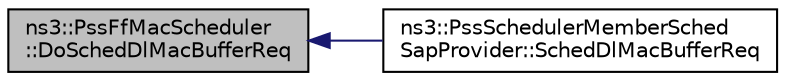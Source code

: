 digraph "ns3::PssFfMacScheduler::DoSchedDlMacBufferReq"
{
  edge [fontname="Helvetica",fontsize="10",labelfontname="Helvetica",labelfontsize="10"];
  node [fontname="Helvetica",fontsize="10",shape=record];
  rankdir="LR";
  Node1 [label="ns3::PssFfMacScheduler\l::DoSchedDlMacBufferReq",height=0.2,width=0.4,color="black", fillcolor="grey75", style="filled", fontcolor="black"];
  Node1 -> Node2 [dir="back",color="midnightblue",fontsize="10",style="solid"];
  Node2 [label="ns3::PssSchedulerMemberSched\lSapProvider::SchedDlMacBufferReq",height=0.2,width=0.4,color="black", fillcolor="white", style="filled",URL="$d5/dc4/classns3_1_1PssSchedulerMemberSchedSapProvider.html#a636d8217ba232f64324f3796f1bcc22b"];
}
